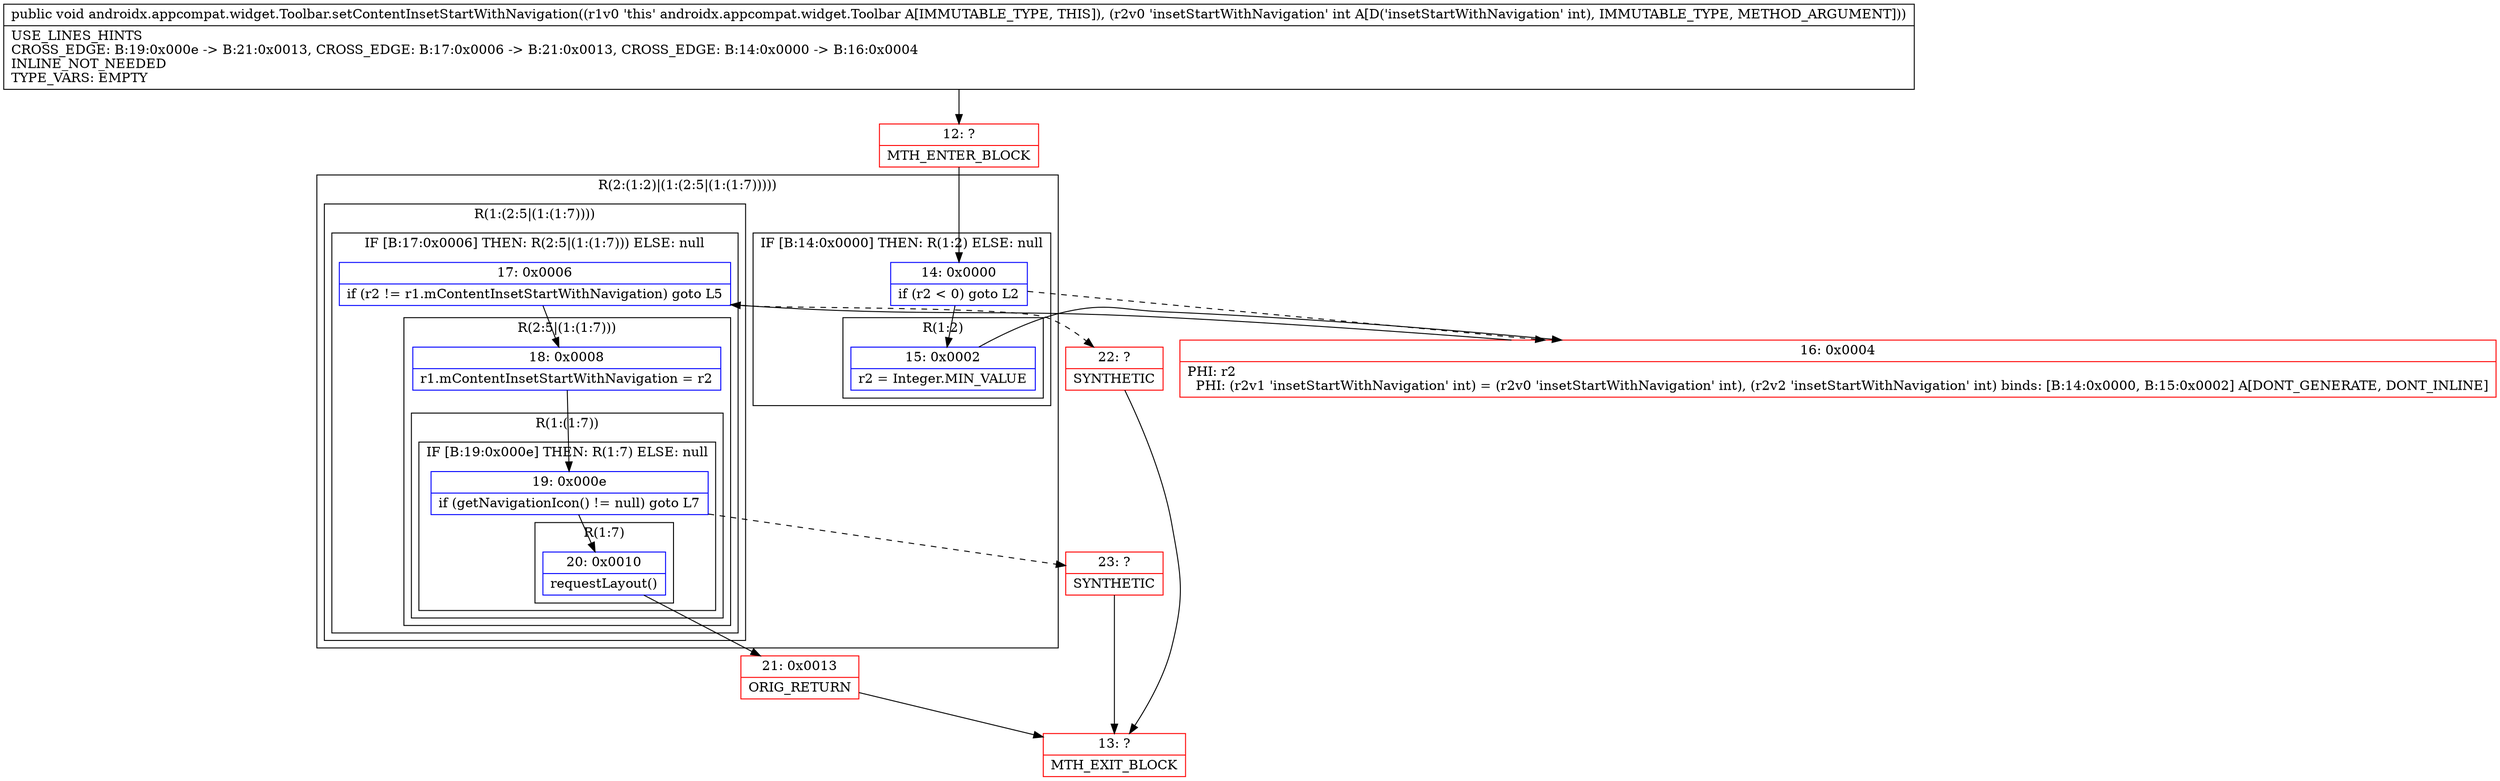 digraph "CFG forandroidx.appcompat.widget.Toolbar.setContentInsetStartWithNavigation(I)V" {
subgraph cluster_Region_95440926 {
label = "R(2:(1:2)|(1:(2:5|(1:(1:7)))))";
node [shape=record,color=blue];
subgraph cluster_IfRegion_1556981469 {
label = "IF [B:14:0x0000] THEN: R(1:2) ELSE: null";
node [shape=record,color=blue];
Node_14 [shape=record,label="{14\:\ 0x0000|if (r2 \< 0) goto L2\l}"];
subgraph cluster_Region_1966907801 {
label = "R(1:2)";
node [shape=record,color=blue];
Node_15 [shape=record,label="{15\:\ 0x0002|r2 = Integer.MIN_VALUE\l}"];
}
}
subgraph cluster_Region_1699278718 {
label = "R(1:(2:5|(1:(1:7))))";
node [shape=record,color=blue];
subgraph cluster_IfRegion_1660904297 {
label = "IF [B:17:0x0006] THEN: R(2:5|(1:(1:7))) ELSE: null";
node [shape=record,color=blue];
Node_17 [shape=record,label="{17\:\ 0x0006|if (r2 != r1.mContentInsetStartWithNavigation) goto L5\l}"];
subgraph cluster_Region_1404426917 {
label = "R(2:5|(1:(1:7)))";
node [shape=record,color=blue];
Node_18 [shape=record,label="{18\:\ 0x0008|r1.mContentInsetStartWithNavigation = r2\l}"];
subgraph cluster_Region_1133877539 {
label = "R(1:(1:7))";
node [shape=record,color=blue];
subgraph cluster_IfRegion_1627696432 {
label = "IF [B:19:0x000e] THEN: R(1:7) ELSE: null";
node [shape=record,color=blue];
Node_19 [shape=record,label="{19\:\ 0x000e|if (getNavigationIcon() != null) goto L7\l}"];
subgraph cluster_Region_2021224018 {
label = "R(1:7)";
node [shape=record,color=blue];
Node_20 [shape=record,label="{20\:\ 0x0010|requestLayout()\l}"];
}
}
}
}
}
}
}
Node_12 [shape=record,color=red,label="{12\:\ ?|MTH_ENTER_BLOCK\l}"];
Node_16 [shape=record,color=red,label="{16\:\ 0x0004|PHI: r2 \l  PHI: (r2v1 'insetStartWithNavigation' int) = (r2v0 'insetStartWithNavigation' int), (r2v2 'insetStartWithNavigation' int) binds: [B:14:0x0000, B:15:0x0002] A[DONT_GENERATE, DONT_INLINE]\l}"];
Node_21 [shape=record,color=red,label="{21\:\ 0x0013|ORIG_RETURN\l}"];
Node_13 [shape=record,color=red,label="{13\:\ ?|MTH_EXIT_BLOCK\l}"];
Node_23 [shape=record,color=red,label="{23\:\ ?|SYNTHETIC\l}"];
Node_22 [shape=record,color=red,label="{22\:\ ?|SYNTHETIC\l}"];
MethodNode[shape=record,label="{public void androidx.appcompat.widget.Toolbar.setContentInsetStartWithNavigation((r1v0 'this' androidx.appcompat.widget.Toolbar A[IMMUTABLE_TYPE, THIS]), (r2v0 'insetStartWithNavigation' int A[D('insetStartWithNavigation' int), IMMUTABLE_TYPE, METHOD_ARGUMENT]))  | USE_LINES_HINTS\lCROSS_EDGE: B:19:0x000e \-\> B:21:0x0013, CROSS_EDGE: B:17:0x0006 \-\> B:21:0x0013, CROSS_EDGE: B:14:0x0000 \-\> B:16:0x0004\lINLINE_NOT_NEEDED\lTYPE_VARS: EMPTY\l}"];
MethodNode -> Node_12;Node_14 -> Node_15;
Node_14 -> Node_16[style=dashed];
Node_15 -> Node_16;
Node_17 -> Node_18;
Node_17 -> Node_22[style=dashed];
Node_18 -> Node_19;
Node_19 -> Node_20;
Node_19 -> Node_23[style=dashed];
Node_20 -> Node_21;
Node_12 -> Node_14;
Node_16 -> Node_17;
Node_21 -> Node_13;
Node_23 -> Node_13;
Node_22 -> Node_13;
}

